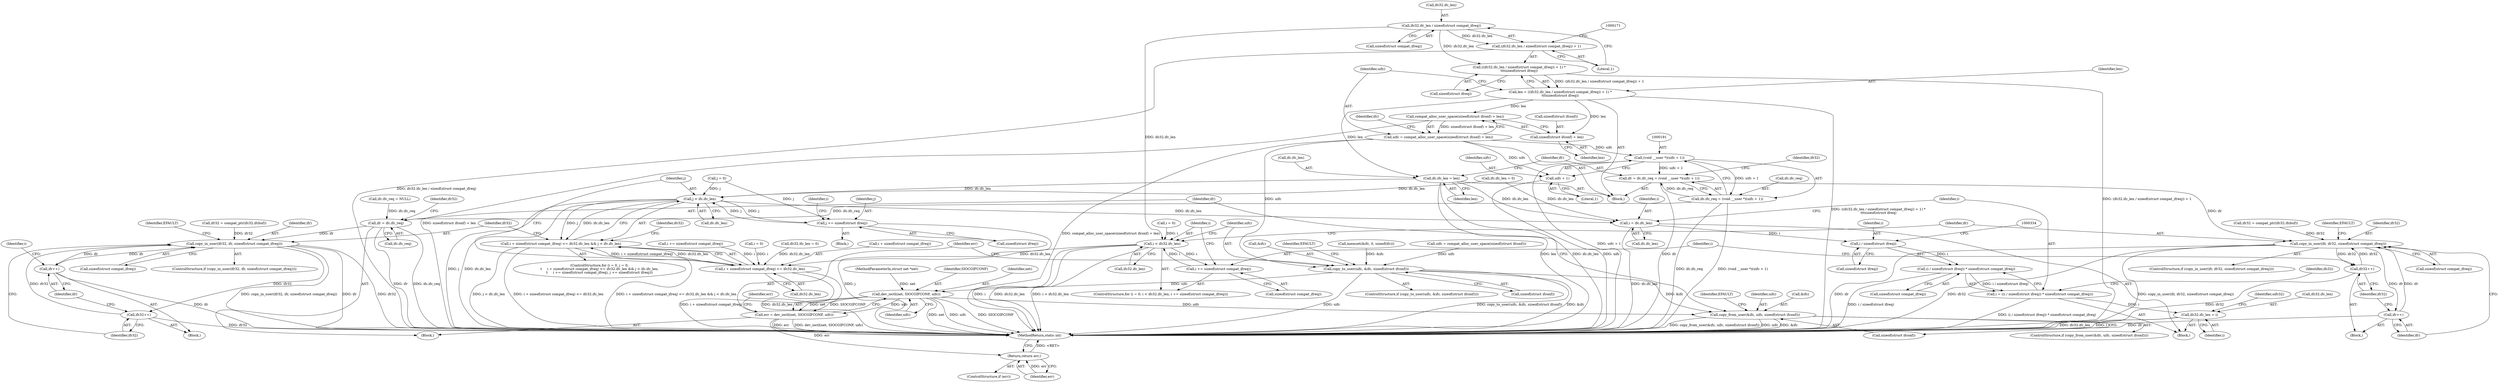digraph "0_linux_43da5f2e0d0c69ded3d51907d9552310a6b545e8@API" {
"1000163" [label="(Call,ifc32.ifc_len / sizeof(struct compat_ifreq))"];
"1000161" [label="(Call,((ifc32.ifc_len / sizeof(struct compat_ifreq)) + 1) *\n\t\t\tsizeof(struct ifreq))"];
"1000159" [label="(Call,len = ((ifc32.ifc_len / sizeof(struct compat_ifreq)) + 1) *\n\t\t\tsizeof(struct ifreq))"];
"1000174" [label="(Call,compat_alloc_user_space(sizeof(struct ifconf) + len))"];
"1000172" [label="(Call,uifc = compat_alloc_user_space(sizeof(struct ifconf) + len))"];
"1000190" [label="(Call,(void __user *)(uifc + 1))"];
"1000184" [label="(Call,ifr = ifc.ifc_req = (void __user *)(uifc + 1))"];
"1000216" [label="(Call,copy_in_user(ifr, ifr32, sizeof(struct compat_ifreq)))"];
"1000224" [label="(Call,ifr++)"];
"1000226" [label="(Call,ifr32++)"];
"1000186" [label="(Call,ifc.ifc_req = (void __user *)(uifc + 1))"];
"1000258" [label="(Call,ifr = ifc.ifc_req)"];
"1000302" [label="(Call,copy_in_user(ifr32, ifr, sizeof(struct compat_ifreq)))"];
"1000310" [label="(Call,ifr32++)"];
"1000312" [label="(Call,ifr++)"];
"1000192" [label="(Call,uifc + 1)"];
"1000229" [label="(Call,copy_to_user(uifc, &ifc, sizeof(struct ifconf)))"];
"1000240" [label="(Call,dev_ioctl(net, SIOCGIFCONF, uifc))"];
"1000238" [label="(Call,err = dev_ioctl(net, SIOCGIFCONF, uifc))"];
"1000246" [label="(Return,return err;)"];
"1000249" [label="(Call,copy_from_user(&ifc, uifc, sizeof(struct ifconf)))"];
"1000175" [label="(Call,sizeof(struct ifconf) + len)"];
"1000179" [label="(Call,ifc.ifc_len = len)"];
"1000286" [label="(Call,j < ifc.ifc_len)"];
"1000277" [label="(Call,i + sizeof(struct compat_ifreq) <= ifc32.ifc_len && j < ifc.ifc_len)"];
"1000296" [label="(Call,j += sizeof(struct ifreq))"];
"1000321" [label="(Call,i = ifc.ifc_len)"];
"1000329" [label="(Call,i / sizeof(struct ifreq))"];
"1000328" [label="(Call,(i / sizeof(struct ifreq)) * sizeof(struct compat_ifreq))"];
"1000326" [label="(Call,i = ((i / sizeof(struct ifreq)) * sizeof(struct compat_ifreq)))"];
"1000335" [label="(Call,ifc32.ifc_len = i)"];
"1000162" [label="(Call,(ifc32.ifc_len / sizeof(struct compat_ifreq)) + 1)"];
"1000205" [label="(Call,i < ifc32.ifc_len)"];
"1000210" [label="(Call,i += sizeof(struct compat_ifreq))"];
"1000278" [label="(Call,i + sizeof(struct compat_ifreq) <= ifc32.ifc_len)"];
"1000312" [label="(Call,ifr++)"];
"1000339" [label="(Identifier,i)"];
"1000246" [label="(Return,return err;)"];
"1000248" [label="(ControlStructure,if (copy_from_user(&ifc, uifc, sizeof(struct ifconf))))"];
"1000292" [label="(Call,i += sizeof(struct compat_ifreq))"];
"1000296" [label="(Call,j += sizeof(struct ifreq))"];
"1000257" [label="(Identifier,EFAULT)"];
"1000298" [label="(Call,sizeof(struct ifreq))"];
"1000313" [label="(Identifier,ifr)"];
"1000331" [label="(Call,sizeof(struct ifreq))"];
"1000157" [label="(Block,)"];
"1000252" [label="(Identifier,uifc)"];
"1000192" [label="(Call,uifc + 1)"];
"1000194" [label="(Literal,1)"];
"1000243" [label="(Identifier,uifc)"];
"1000215" [label="(ControlStructure,if (copy_in_user(ifr, ifr32, sizeof(struct compat_ifreq))))"];
"1000280" [label="(Identifier,i)"];
"1000309" [label="(Identifier,EFAULT)"];
"1000245" [label="(Identifier,err)"];
"1000263" [label="(Call,ifr32 = compat_ptr(ifc32.ifcbuf))"];
"1000163" [label="(Call,ifc32.ifc_len / sizeof(struct compat_ifreq))"];
"1000170" [label="(Call,sizeof(struct ifreq))"];
"1000224" [label="(Call,ifr++)"];
"1000195" [label="(Call,ifr32 = compat_ptr(ifc32.ifcbuf))"];
"1000349" [label="(Identifier,uifc32)"];
"1000271" [label="(Call,i = 0)"];
"1000269" [label="(ControlStructure,for (i = 0, j = 0;\n\t     i + sizeof(struct compat_ifreq) <= ifc32.ifc_len && j < ifc.ifc_len;\n\t     i += sizeof(struct compat_ifreq), j += sizeof(struct ifreq)))"];
"1000141" [label="(Call,ifc.ifc_len = 0)"];
"1000326" [label="(Call,i = ((i / sizeof(struct ifreq)) * sizeof(struct compat_ifreq)))"];
"1000196" [label="(Identifier,ifr32)"];
"1000136" [label="(Call,ifc32.ifc_len = 0)"];
"1000183" [label="(Identifier,len)"];
"1000335" [label="(Call,ifc32.ifc_len = i)"];
"1000176" [label="(Call,sizeof(struct ifconf))"];
"1000167" [label="(Call,sizeof(struct compat_ifreq))"];
"1000223" [label="(Identifier,EFAULT)"];
"1000206" [label="(Identifier,i)"];
"1000300" [label="(Block,)"];
"1000291" [label="(Block,)"];
"1000207" [label="(Call,ifc32.ifc_len)"];
"1000180" [label="(Call,ifc.ifc_len)"];
"1000225" [label="(Identifier,ifr)"];
"1000359" [label="(MethodReturn,static int)"];
"1000277" [label="(Call,i + sizeof(struct compat_ifreq) <= ifc32.ifc_len && j < ifc.ifc_len)"];
"1000260" [label="(Call,ifc.ifc_req)"];
"1000287" [label="(Identifier,j)"];
"1000305" [label="(Call,sizeof(struct compat_ifreq))"];
"1000244" [label="(ControlStructure,if (err))"];
"1000102" [label="(MethodParameterIn,struct net *net)"];
"1000237" [label="(Identifier,EFAULT)"];
"1000279" [label="(Call,i + sizeof(struct compat_ifreq))"];
"1000179" [label="(Call,ifc.ifc_len = len)"];
"1000336" [label="(Call,ifc32.ifc_len)"];
"1000230" [label="(Identifier,uifc)"];
"1000310" [label="(Call,ifr32++)"];
"1000217" [label="(Identifier,ifr)"];
"1000249" [label="(Call,copy_from_user(&ifc, uifc, sizeof(struct ifconf)))"];
"1000303" [label="(Identifier,ifr32)"];
"1000320" [label="(Block,)"];
"1000181" [label="(Identifier,ifc)"];
"1000302" [label="(Call,copy_in_user(ifr32, ifr, sizeof(struct compat_ifreq)))"];
"1000226" [label="(Call,ifr32++)"];
"1000286" [label="(Call,j < ifc.ifc_len)"];
"1000174" [label="(Call,compat_alloc_user_space(sizeof(struct ifconf) + len))"];
"1000218" [label="(Identifier,ifr32)"];
"1000173" [label="(Identifier,uifc)"];
"1000239" [label="(Identifier,err)"];
"1000210" [label="(Call,i += sizeof(struct compat_ifreq))"];
"1000123" [label="(Call,memset(&ifc, 0, sizeof(ifc)))"];
"1000328" [label="(Call,(i / sizeof(struct ifreq)) * sizeof(struct compat_ifreq))"];
"1000219" [label="(Call,sizeof(struct compat_ifreq))"];
"1000202" [label="(Call,i = 0)"];
"1000151" [label="(Call,uifc = compat_alloc_user_space(sizeof(struct ifconf)))"];
"1000175" [label="(Call,sizeof(struct ifconf) + len)"];
"1000250" [label="(Call,&ifc)"];
"1000297" [label="(Identifier,j)"];
"1000229" [label="(Call,copy_to_user(uifc, &ifc, sizeof(struct ifconf)))"];
"1000301" [label="(ControlStructure,if (copy_in_user(ifr32, ifr, sizeof(struct compat_ifreq))))"];
"1000160" [label="(Identifier,len)"];
"1000184" [label="(Call,ifr = ifc.ifc_req = (void __user *)(uifc + 1))"];
"1000231" [label="(Call,&ifc)"];
"1000146" [label="(Call,ifc.ifc_req = NULL)"];
"1000333" [label="(Call,sizeof(struct compat_ifreq))"];
"1000104" [label="(Block,)"];
"1000211" [label="(Identifier,i)"];
"1000259" [label="(Identifier,ifr)"];
"1000317" [label="(Identifier,ifc32)"];
"1000321" [label="(Call,i = ifc.ifc_len)"];
"1000330" [label="(Identifier,i)"];
"1000238" [label="(Call,err = dev_ioctl(net, SIOCGIFCONF, uifc))"];
"1000329" [label="(Call,i / sizeof(struct ifreq))"];
"1000169" [label="(Literal,1)"];
"1000193" [label="(Identifier,uifc)"];
"1000186" [label="(Call,ifc.ifc_req = (void __user *)(uifc + 1))"];
"1000283" [label="(Call,ifc32.ifc_len)"];
"1000264" [label="(Identifier,ifr32)"];
"1000327" [label="(Identifier,i)"];
"1000205" [label="(Call,i < ifc32.ifc_len)"];
"1000190" [label="(Call,(void __user *)(uifc + 1))"];
"1000178" [label="(Identifier,len)"];
"1000258" [label="(Call,ifr = ifc.ifc_req)"];
"1000278" [label="(Call,i + sizeof(struct compat_ifreq) <= ifc32.ifc_len)"];
"1000216" [label="(Call,copy_in_user(ifr, ifr32, sizeof(struct compat_ifreq)))"];
"1000233" [label="(Call,sizeof(struct ifconf))"];
"1000161" [label="(Call,((ifc32.ifc_len / sizeof(struct compat_ifreq)) + 1) *\n\t\t\tsizeof(struct ifreq))"];
"1000240" [label="(Call,dev_ioctl(net, SIOCGIFCONF, uifc))"];
"1000164" [label="(Call,ifc32.ifc_len)"];
"1000159" [label="(Call,len = ((ifc32.ifc_len / sizeof(struct compat_ifreq)) + 1) *\n\t\t\tsizeof(struct ifreq))"];
"1000323" [label="(Call,ifc.ifc_len)"];
"1000162" [label="(Call,(ifc32.ifc_len / sizeof(struct compat_ifreq)) + 1)"];
"1000185" [label="(Identifier,ifr)"];
"1000172" [label="(Call,uifc = compat_alloc_user_space(sizeof(struct ifconf) + len))"];
"1000322" [label="(Identifier,i)"];
"1000242" [label="(Identifier,SIOCGIFCONF)"];
"1000201" [label="(ControlStructure,for (i = 0; i < ifc32.ifc_len; i += sizeof(struct compat_ifreq)))"];
"1000241" [label="(Identifier,net)"];
"1000227" [label="(Identifier,ifr32)"];
"1000274" [label="(Call,j = 0)"];
"1000337" [label="(Identifier,ifc32)"];
"1000293" [label="(Identifier,i)"];
"1000228" [label="(ControlStructure,if (copy_to_user(uifc, &ifc, sizeof(struct ifconf))))"];
"1000288" [label="(Call,ifc.ifc_len)"];
"1000212" [label="(Call,sizeof(struct compat_ifreq))"];
"1000253" [label="(Call,sizeof(struct ifconf))"];
"1000304" [label="(Identifier,ifr)"];
"1000247" [label="(Identifier,err)"];
"1000214" [label="(Block,)"];
"1000187" [label="(Call,ifc.ifc_req)"];
"1000311" [label="(Identifier,ifr32)"];
"1000163" -> "1000162"  [label="AST: "];
"1000163" -> "1000167"  [label="CFG: "];
"1000164" -> "1000163"  [label="AST: "];
"1000167" -> "1000163"  [label="AST: "];
"1000169" -> "1000163"  [label="CFG: "];
"1000163" -> "1000161"  [label="DDG: ifc32.ifc_len"];
"1000163" -> "1000162"  [label="DDG: ifc32.ifc_len"];
"1000163" -> "1000205"  [label="DDG: ifc32.ifc_len"];
"1000161" -> "1000159"  [label="AST: "];
"1000161" -> "1000170"  [label="CFG: "];
"1000162" -> "1000161"  [label="AST: "];
"1000170" -> "1000161"  [label="AST: "];
"1000159" -> "1000161"  [label="CFG: "];
"1000161" -> "1000359"  [label="DDG: (ifc32.ifc_len / sizeof(struct compat_ifreq)) + 1"];
"1000161" -> "1000159"  [label="DDG: (ifc32.ifc_len / sizeof(struct compat_ifreq)) + 1"];
"1000159" -> "1000157"  [label="AST: "];
"1000160" -> "1000159"  [label="AST: "];
"1000173" -> "1000159"  [label="CFG: "];
"1000159" -> "1000359"  [label="DDG: ((ifc32.ifc_len / sizeof(struct compat_ifreq)) + 1) *\n\t\t\tsizeof(struct ifreq)"];
"1000159" -> "1000174"  [label="DDG: len"];
"1000159" -> "1000175"  [label="DDG: len"];
"1000159" -> "1000179"  [label="DDG: len"];
"1000174" -> "1000172"  [label="AST: "];
"1000174" -> "1000175"  [label="CFG: "];
"1000175" -> "1000174"  [label="AST: "];
"1000172" -> "1000174"  [label="CFG: "];
"1000174" -> "1000359"  [label="DDG: sizeof(struct ifconf) + len"];
"1000174" -> "1000172"  [label="DDG: sizeof(struct ifconf) + len"];
"1000172" -> "1000157"  [label="AST: "];
"1000173" -> "1000172"  [label="AST: "];
"1000181" -> "1000172"  [label="CFG: "];
"1000172" -> "1000359"  [label="DDG: compat_alloc_user_space(sizeof(struct ifconf) + len)"];
"1000172" -> "1000190"  [label="DDG: uifc"];
"1000172" -> "1000192"  [label="DDG: uifc"];
"1000172" -> "1000229"  [label="DDG: uifc"];
"1000190" -> "1000186"  [label="AST: "];
"1000190" -> "1000192"  [label="CFG: "];
"1000191" -> "1000190"  [label="AST: "];
"1000192" -> "1000190"  [label="AST: "];
"1000186" -> "1000190"  [label="CFG: "];
"1000190" -> "1000359"  [label="DDG: uifc + 1"];
"1000190" -> "1000184"  [label="DDG: uifc + 1"];
"1000190" -> "1000186"  [label="DDG: uifc + 1"];
"1000184" -> "1000157"  [label="AST: "];
"1000184" -> "1000186"  [label="CFG: "];
"1000185" -> "1000184"  [label="AST: "];
"1000186" -> "1000184"  [label="AST: "];
"1000196" -> "1000184"  [label="CFG: "];
"1000184" -> "1000359"  [label="DDG: ifr"];
"1000186" -> "1000184"  [label="DDG: ifc.ifc_req"];
"1000184" -> "1000216"  [label="DDG: ifr"];
"1000216" -> "1000215"  [label="AST: "];
"1000216" -> "1000219"  [label="CFG: "];
"1000217" -> "1000216"  [label="AST: "];
"1000218" -> "1000216"  [label="AST: "];
"1000219" -> "1000216"  [label="AST: "];
"1000223" -> "1000216"  [label="CFG: "];
"1000225" -> "1000216"  [label="CFG: "];
"1000216" -> "1000359"  [label="DDG: copy_in_user(ifr, ifr32, sizeof(struct compat_ifreq))"];
"1000216" -> "1000359"  [label="DDG: ifr"];
"1000216" -> "1000359"  [label="DDG: ifr32"];
"1000224" -> "1000216"  [label="DDG: ifr"];
"1000226" -> "1000216"  [label="DDG: ifr32"];
"1000195" -> "1000216"  [label="DDG: ifr32"];
"1000216" -> "1000224"  [label="DDG: ifr"];
"1000216" -> "1000226"  [label="DDG: ifr32"];
"1000224" -> "1000214"  [label="AST: "];
"1000224" -> "1000225"  [label="CFG: "];
"1000225" -> "1000224"  [label="AST: "];
"1000227" -> "1000224"  [label="CFG: "];
"1000224" -> "1000359"  [label="DDG: ifr"];
"1000226" -> "1000214"  [label="AST: "];
"1000226" -> "1000227"  [label="CFG: "];
"1000227" -> "1000226"  [label="AST: "];
"1000211" -> "1000226"  [label="CFG: "];
"1000226" -> "1000359"  [label="DDG: ifr32"];
"1000187" -> "1000186"  [label="AST: "];
"1000186" -> "1000359"  [label="DDG: ifc.ifc_req"];
"1000186" -> "1000359"  [label="DDG: (void __user *)(uifc + 1)"];
"1000186" -> "1000258"  [label="DDG: ifc.ifc_req"];
"1000258" -> "1000104"  [label="AST: "];
"1000258" -> "1000260"  [label="CFG: "];
"1000259" -> "1000258"  [label="AST: "];
"1000260" -> "1000258"  [label="AST: "];
"1000264" -> "1000258"  [label="CFG: "];
"1000258" -> "1000359"  [label="DDG: ifr"];
"1000258" -> "1000359"  [label="DDG: ifc.ifc_req"];
"1000146" -> "1000258"  [label="DDG: ifc.ifc_req"];
"1000258" -> "1000302"  [label="DDG: ifr"];
"1000302" -> "1000301"  [label="AST: "];
"1000302" -> "1000305"  [label="CFG: "];
"1000303" -> "1000302"  [label="AST: "];
"1000304" -> "1000302"  [label="AST: "];
"1000305" -> "1000302"  [label="AST: "];
"1000309" -> "1000302"  [label="CFG: "];
"1000311" -> "1000302"  [label="CFG: "];
"1000302" -> "1000359"  [label="DDG: ifr"];
"1000302" -> "1000359"  [label="DDG: ifr32"];
"1000302" -> "1000359"  [label="DDG: copy_in_user(ifr32, ifr, sizeof(struct compat_ifreq))"];
"1000310" -> "1000302"  [label="DDG: ifr32"];
"1000263" -> "1000302"  [label="DDG: ifr32"];
"1000312" -> "1000302"  [label="DDG: ifr"];
"1000302" -> "1000310"  [label="DDG: ifr32"];
"1000302" -> "1000312"  [label="DDG: ifr"];
"1000310" -> "1000300"  [label="AST: "];
"1000310" -> "1000311"  [label="CFG: "];
"1000311" -> "1000310"  [label="AST: "];
"1000313" -> "1000310"  [label="CFG: "];
"1000310" -> "1000359"  [label="DDG: ifr32"];
"1000312" -> "1000300"  [label="AST: "];
"1000312" -> "1000313"  [label="CFG: "];
"1000313" -> "1000312"  [label="AST: "];
"1000293" -> "1000312"  [label="CFG: "];
"1000312" -> "1000359"  [label="DDG: ifr"];
"1000192" -> "1000194"  [label="CFG: "];
"1000193" -> "1000192"  [label="AST: "];
"1000194" -> "1000192"  [label="AST: "];
"1000192" -> "1000359"  [label="DDG: uifc"];
"1000229" -> "1000228"  [label="AST: "];
"1000229" -> "1000233"  [label="CFG: "];
"1000230" -> "1000229"  [label="AST: "];
"1000231" -> "1000229"  [label="AST: "];
"1000233" -> "1000229"  [label="AST: "];
"1000237" -> "1000229"  [label="CFG: "];
"1000239" -> "1000229"  [label="CFG: "];
"1000229" -> "1000359"  [label="DDG: copy_to_user(uifc, &ifc, sizeof(struct ifconf))"];
"1000229" -> "1000359"  [label="DDG: &ifc"];
"1000229" -> "1000359"  [label="DDG: uifc"];
"1000151" -> "1000229"  [label="DDG: uifc"];
"1000123" -> "1000229"  [label="DDG: &ifc"];
"1000229" -> "1000240"  [label="DDG: uifc"];
"1000229" -> "1000249"  [label="DDG: &ifc"];
"1000240" -> "1000238"  [label="AST: "];
"1000240" -> "1000243"  [label="CFG: "];
"1000241" -> "1000240"  [label="AST: "];
"1000242" -> "1000240"  [label="AST: "];
"1000243" -> "1000240"  [label="AST: "];
"1000238" -> "1000240"  [label="CFG: "];
"1000240" -> "1000359"  [label="DDG: SIOCGIFCONF"];
"1000240" -> "1000359"  [label="DDG: net"];
"1000240" -> "1000359"  [label="DDG: uifc"];
"1000240" -> "1000238"  [label="DDG: net"];
"1000240" -> "1000238"  [label="DDG: SIOCGIFCONF"];
"1000240" -> "1000238"  [label="DDG: uifc"];
"1000102" -> "1000240"  [label="DDG: net"];
"1000240" -> "1000249"  [label="DDG: uifc"];
"1000238" -> "1000104"  [label="AST: "];
"1000239" -> "1000238"  [label="AST: "];
"1000245" -> "1000238"  [label="CFG: "];
"1000238" -> "1000359"  [label="DDG: err"];
"1000238" -> "1000359"  [label="DDG: dev_ioctl(net, SIOCGIFCONF, uifc)"];
"1000238" -> "1000246"  [label="DDG: err"];
"1000246" -> "1000244"  [label="AST: "];
"1000246" -> "1000247"  [label="CFG: "];
"1000247" -> "1000246"  [label="AST: "];
"1000359" -> "1000246"  [label="CFG: "];
"1000246" -> "1000359"  [label="DDG: <RET>"];
"1000247" -> "1000246"  [label="DDG: err"];
"1000249" -> "1000248"  [label="AST: "];
"1000249" -> "1000253"  [label="CFG: "];
"1000250" -> "1000249"  [label="AST: "];
"1000252" -> "1000249"  [label="AST: "];
"1000253" -> "1000249"  [label="AST: "];
"1000257" -> "1000249"  [label="CFG: "];
"1000259" -> "1000249"  [label="CFG: "];
"1000249" -> "1000359"  [label="DDG: uifc"];
"1000249" -> "1000359"  [label="DDG: &ifc"];
"1000249" -> "1000359"  [label="DDG: copy_from_user(&ifc, uifc, sizeof(struct ifconf))"];
"1000175" -> "1000178"  [label="CFG: "];
"1000176" -> "1000175"  [label="AST: "];
"1000178" -> "1000175"  [label="AST: "];
"1000179" -> "1000157"  [label="AST: "];
"1000179" -> "1000183"  [label="CFG: "];
"1000180" -> "1000179"  [label="AST: "];
"1000183" -> "1000179"  [label="AST: "];
"1000185" -> "1000179"  [label="CFG: "];
"1000179" -> "1000359"  [label="DDG: ifc.ifc_len"];
"1000179" -> "1000359"  [label="DDG: len"];
"1000179" -> "1000286"  [label="DDG: ifc.ifc_len"];
"1000179" -> "1000321"  [label="DDG: ifc.ifc_len"];
"1000286" -> "1000277"  [label="AST: "];
"1000286" -> "1000288"  [label="CFG: "];
"1000287" -> "1000286"  [label="AST: "];
"1000288" -> "1000286"  [label="AST: "];
"1000277" -> "1000286"  [label="CFG: "];
"1000286" -> "1000359"  [label="DDG: j"];
"1000286" -> "1000359"  [label="DDG: ifc.ifc_len"];
"1000286" -> "1000277"  [label="DDG: j"];
"1000286" -> "1000277"  [label="DDG: ifc.ifc_len"];
"1000274" -> "1000286"  [label="DDG: j"];
"1000296" -> "1000286"  [label="DDG: j"];
"1000141" -> "1000286"  [label="DDG: ifc.ifc_len"];
"1000286" -> "1000296"  [label="DDG: j"];
"1000286" -> "1000321"  [label="DDG: ifc.ifc_len"];
"1000277" -> "1000269"  [label="AST: "];
"1000277" -> "1000278"  [label="CFG: "];
"1000278" -> "1000277"  [label="AST: "];
"1000303" -> "1000277"  [label="CFG: "];
"1000317" -> "1000277"  [label="CFG: "];
"1000277" -> "1000359"  [label="DDG: j < ifc.ifc_len"];
"1000277" -> "1000359"  [label="DDG: i + sizeof(struct compat_ifreq) <= ifc32.ifc_len"];
"1000277" -> "1000359"  [label="DDG: i + sizeof(struct compat_ifreq) <= ifc32.ifc_len && j < ifc.ifc_len"];
"1000278" -> "1000277"  [label="DDG: i + sizeof(struct compat_ifreq)"];
"1000278" -> "1000277"  [label="DDG: ifc32.ifc_len"];
"1000296" -> "1000291"  [label="AST: "];
"1000296" -> "1000298"  [label="CFG: "];
"1000297" -> "1000296"  [label="AST: "];
"1000298" -> "1000296"  [label="AST: "];
"1000280" -> "1000296"  [label="CFG: "];
"1000296" -> "1000359"  [label="DDG: j"];
"1000274" -> "1000296"  [label="DDG: j"];
"1000321" -> "1000320"  [label="AST: "];
"1000321" -> "1000323"  [label="CFG: "];
"1000322" -> "1000321"  [label="AST: "];
"1000323" -> "1000321"  [label="AST: "];
"1000327" -> "1000321"  [label="CFG: "];
"1000321" -> "1000359"  [label="DDG: ifc.ifc_len"];
"1000141" -> "1000321"  [label="DDG: ifc.ifc_len"];
"1000321" -> "1000329"  [label="DDG: i"];
"1000329" -> "1000328"  [label="AST: "];
"1000329" -> "1000331"  [label="CFG: "];
"1000330" -> "1000329"  [label="AST: "];
"1000331" -> "1000329"  [label="AST: "];
"1000334" -> "1000329"  [label="CFG: "];
"1000329" -> "1000328"  [label="DDG: i"];
"1000328" -> "1000326"  [label="AST: "];
"1000328" -> "1000333"  [label="CFG: "];
"1000333" -> "1000328"  [label="AST: "];
"1000326" -> "1000328"  [label="CFG: "];
"1000328" -> "1000359"  [label="DDG: i / sizeof(struct ifreq)"];
"1000328" -> "1000326"  [label="DDG: i / sizeof(struct ifreq)"];
"1000326" -> "1000320"  [label="AST: "];
"1000327" -> "1000326"  [label="AST: "];
"1000337" -> "1000326"  [label="CFG: "];
"1000326" -> "1000359"  [label="DDG: (i / sizeof(struct ifreq)) * sizeof(struct compat_ifreq)"];
"1000326" -> "1000335"  [label="DDG: i"];
"1000335" -> "1000320"  [label="AST: "];
"1000335" -> "1000339"  [label="CFG: "];
"1000336" -> "1000335"  [label="AST: "];
"1000339" -> "1000335"  [label="AST: "];
"1000349" -> "1000335"  [label="CFG: "];
"1000335" -> "1000359"  [label="DDG: i"];
"1000335" -> "1000359"  [label="DDG: ifc32.ifc_len"];
"1000162" -> "1000169"  [label="CFG: "];
"1000169" -> "1000162"  [label="AST: "];
"1000171" -> "1000162"  [label="CFG: "];
"1000162" -> "1000359"  [label="DDG: ifc32.ifc_len / sizeof(struct compat_ifreq)"];
"1000205" -> "1000201"  [label="AST: "];
"1000205" -> "1000207"  [label="CFG: "];
"1000206" -> "1000205"  [label="AST: "];
"1000207" -> "1000205"  [label="AST: "];
"1000217" -> "1000205"  [label="CFG: "];
"1000230" -> "1000205"  [label="CFG: "];
"1000205" -> "1000359"  [label="DDG: i"];
"1000205" -> "1000359"  [label="DDG: ifc32.ifc_len"];
"1000205" -> "1000359"  [label="DDG: i < ifc32.ifc_len"];
"1000202" -> "1000205"  [label="DDG: i"];
"1000210" -> "1000205"  [label="DDG: i"];
"1000205" -> "1000210"  [label="DDG: i"];
"1000205" -> "1000278"  [label="DDG: ifc32.ifc_len"];
"1000210" -> "1000201"  [label="AST: "];
"1000210" -> "1000212"  [label="CFG: "];
"1000211" -> "1000210"  [label="AST: "];
"1000212" -> "1000210"  [label="AST: "];
"1000206" -> "1000210"  [label="CFG: "];
"1000278" -> "1000283"  [label="CFG: "];
"1000279" -> "1000278"  [label="AST: "];
"1000283" -> "1000278"  [label="AST: "];
"1000287" -> "1000278"  [label="CFG: "];
"1000278" -> "1000359"  [label="DDG: ifc32.ifc_len"];
"1000278" -> "1000359"  [label="DDG: i + sizeof(struct compat_ifreq)"];
"1000292" -> "1000278"  [label="DDG: i"];
"1000271" -> "1000278"  [label="DDG: i"];
"1000136" -> "1000278"  [label="DDG: ifc32.ifc_len"];
}
